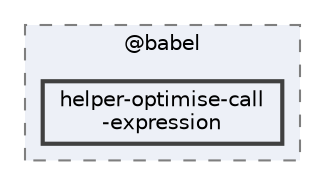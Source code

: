 digraph "pkiclassroomrescheduler/src/main/frontend/node_modules/@babel/helper-optimise-call-expression"
{
 // LATEX_PDF_SIZE
  bgcolor="transparent";
  edge [fontname=Helvetica,fontsize=10,labelfontname=Helvetica,labelfontsize=10];
  node [fontname=Helvetica,fontsize=10,shape=box,height=0.2,width=0.4];
  compound=true
  subgraph clusterdir_bc8070c8b402176472541bb6f0cba6df {
    graph [ bgcolor="#edf0f7", pencolor="grey50", label="@babel", fontname=Helvetica,fontsize=10 style="filled,dashed", URL="dir_bc8070c8b402176472541bb6f0cba6df.html",tooltip=""]
  dir_7155278023545648415fc5e32e8d4246 [label="helper-optimise-call\l-expression", fillcolor="#edf0f7", color="grey25", style="filled,bold", URL="dir_7155278023545648415fc5e32e8d4246.html",tooltip=""];
  }
}
